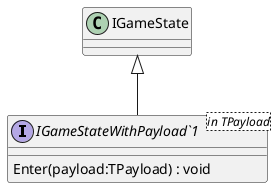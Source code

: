 @startuml
interface "IGameStateWithPayload`1"<in TPayload> {
    Enter(payload:TPayload) : void
}
IGameState <|-- "IGameStateWithPayload`1"
@enduml
